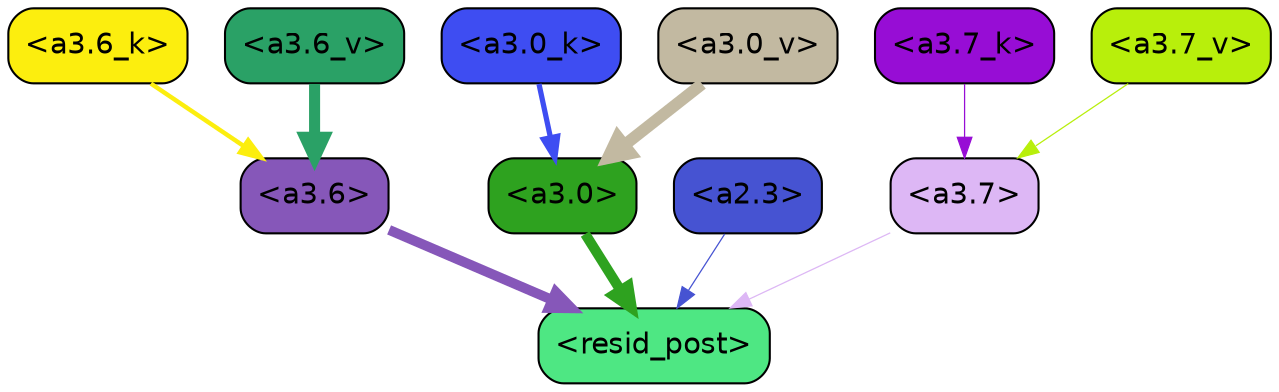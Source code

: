 strict digraph "" {
	graph [bgcolor=transparent,
		layout=dot,
		overlap=false,
		splines=true
	];
	"<a3.7>"	[color=black,
		fillcolor="#ddb7f5",
		fontname=Helvetica,
		shape=box,
		style="filled, rounded"];
	"<resid_post>"	[color=black,
		fillcolor="#4ee783",
		fontname=Helvetica,
		shape=box,
		style="filled, rounded"];
	"<a3.7>" -> "<resid_post>"	[color="#ddb7f5",
		penwidth=0.6];
	"<a3.6>"	[color=black,
		fillcolor="#8657b9",
		fontname=Helvetica,
		shape=box,
		style="filled, rounded"];
	"<a3.6>" -> "<resid_post>"	[color="#8657b9",
		penwidth=4.7534414529800415];
	"<a3.0>"	[color=black,
		fillcolor="#2ea21f",
		fontname=Helvetica,
		shape=box,
		style="filled, rounded"];
	"<a3.0>" -> "<resid_post>"	[color="#2ea21f",
		penwidth=4.898576855659485];
	"<a2.3>"	[color=black,
		fillcolor="#4653d2",
		fontname=Helvetica,
		shape=box,
		style="filled, rounded"];
	"<a2.3>" -> "<resid_post>"	[color="#4653d2",
		penwidth=0.6];
	"<a3.7_k>"	[color=black,
		fillcolor="#970dd5",
		fontname=Helvetica,
		shape=box,
		style="filled, rounded"];
	"<a3.7_k>" -> "<a3.7>"	[color="#970dd5",
		penwidth=0.6];
	"<a3.6_k>"	[color=black,
		fillcolor="#fcee0e",
		fontname=Helvetica,
		shape=box,
		style="filled, rounded"];
	"<a3.6_k>" -> "<a3.6>"	[color="#fcee0e",
		penwidth=2.13908451795578];
	"<a3.0_k>"	[color=black,
		fillcolor="#3e4df2",
		fontname=Helvetica,
		shape=box,
		style="filled, rounded"];
	"<a3.0_k>" -> "<a3.0>"	[color="#3e4df2",
		penwidth=2.520303964614868];
	"<a3.7_v>"	[color=black,
		fillcolor="#b8ef0b",
		fontname=Helvetica,
		shape=box,
		style="filled, rounded"];
	"<a3.7_v>" -> "<a3.7>"	[color="#b8ef0b",
		penwidth=0.6];
	"<a3.6_v>"	[color=black,
		fillcolor="#2aa166",
		fontname=Helvetica,
		shape=box,
		style="filled, rounded"];
	"<a3.6_v>" -> "<a3.6>"	[color="#2aa166",
		penwidth=5.297133803367615];
	"<a3.0_v>"	[color=black,
		fillcolor="#c2b9a1",
		fontname=Helvetica,
		shape=box,
		style="filled, rounded"];
	"<a3.0_v>" -> "<a3.0>"	[color="#c2b9a1",
		penwidth=5.680712580680847];
}
